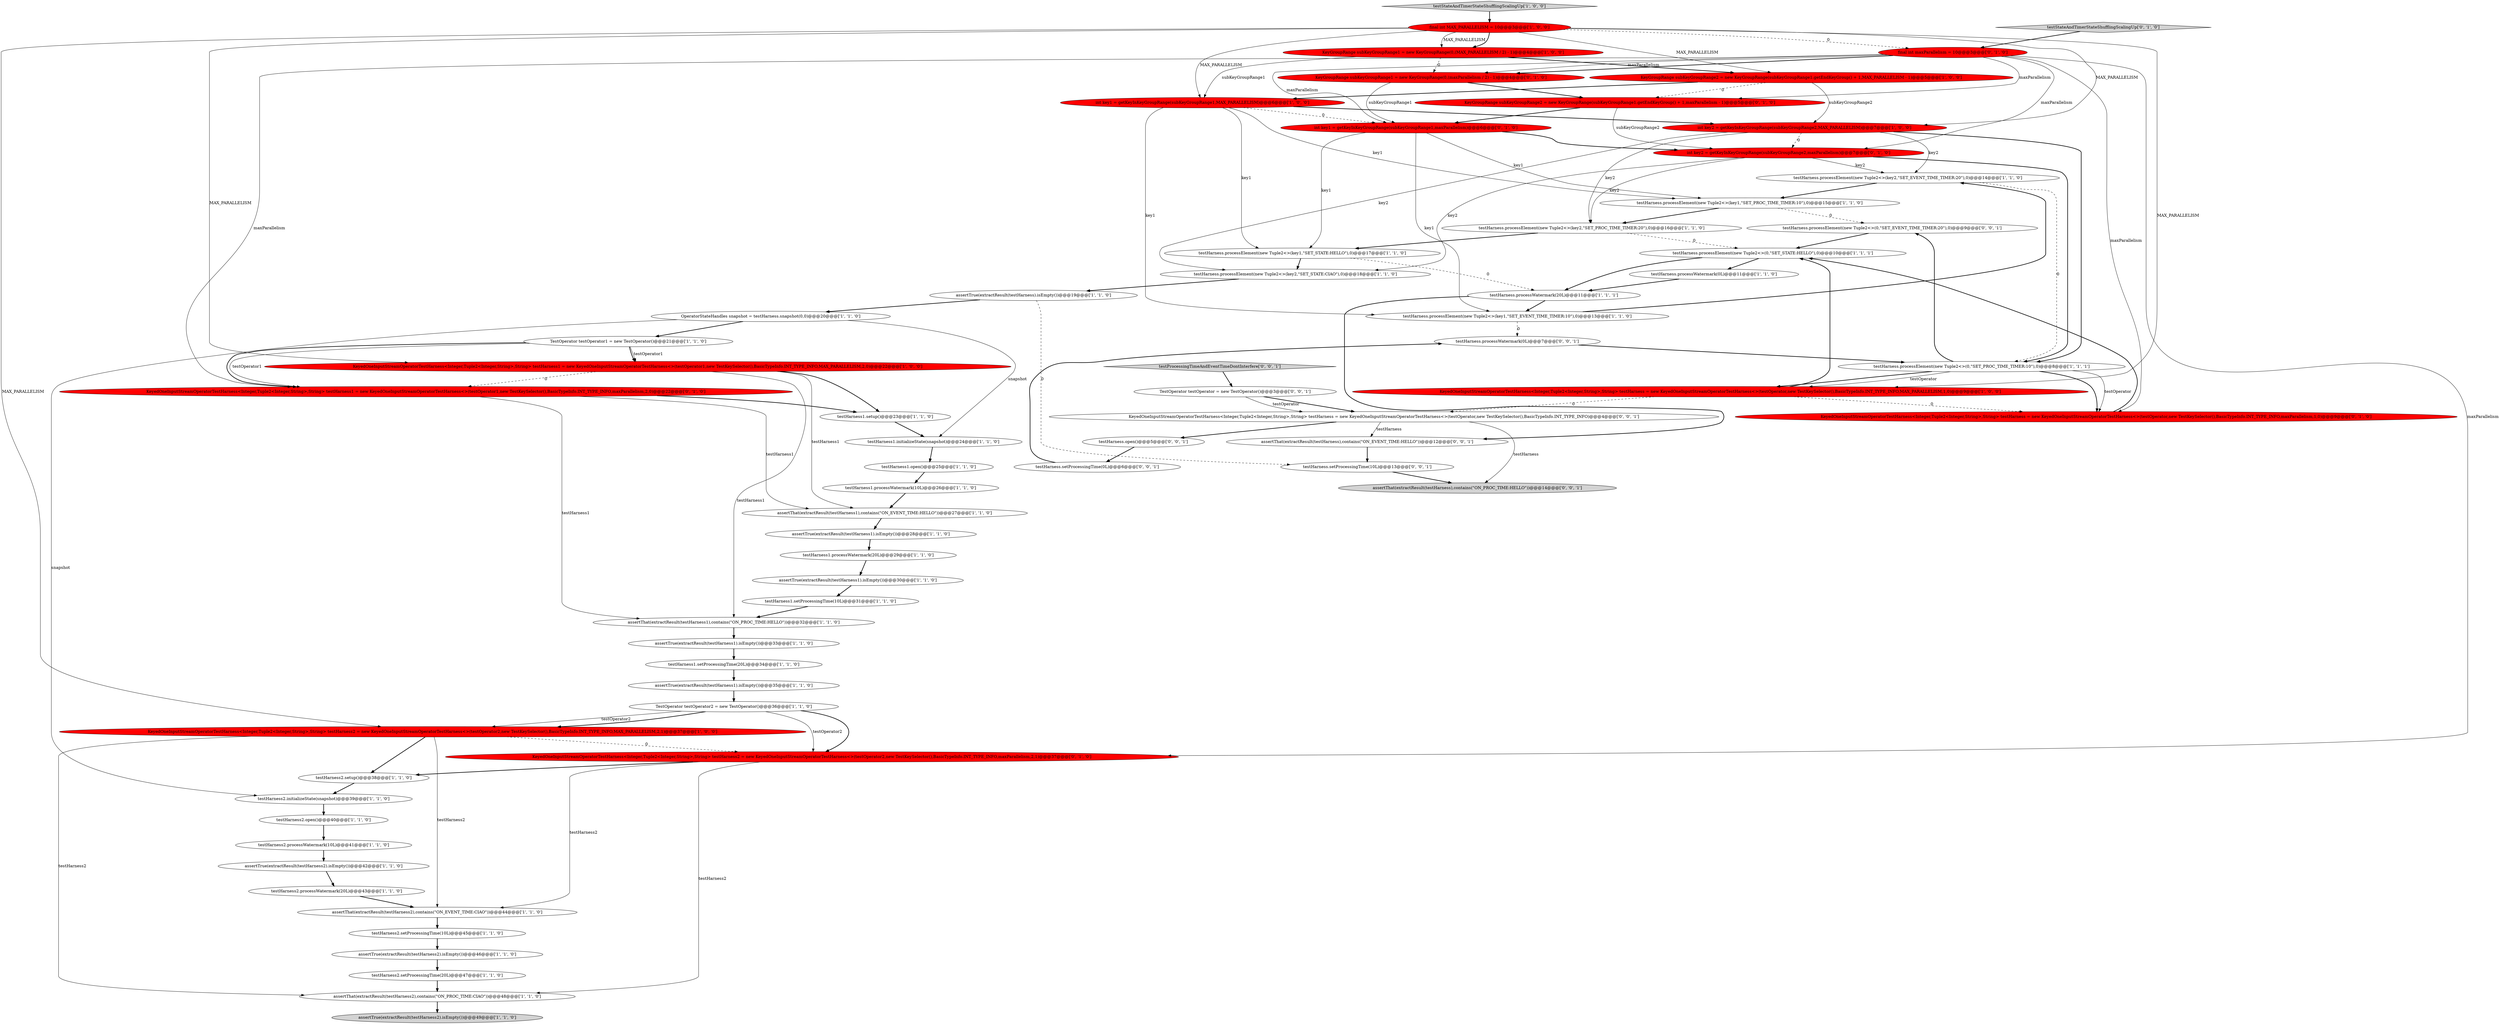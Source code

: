 digraph {
11 [style = filled, label = "assertTrue(extractResult(testHarness1).isEmpty())@@@35@@@['1', '1', '0']", fillcolor = white, shape = ellipse image = "AAA0AAABBB1BBB"];
57 [style = filled, label = "assertThat(extractResult(testHarness),contains(\"ON_PROC_TIME:HELLO\"))@@@14@@@['0', '0', '1']", fillcolor = lightgray, shape = ellipse image = "AAA0AAABBB3BBB"];
45 [style = filled, label = "assertTrue(extractResult(testHarness1).isEmpty())@@@33@@@['1', '1', '0']", fillcolor = white, shape = ellipse image = "AAA0AAABBB1BBB"];
17 [style = filled, label = "KeyGroupRange subKeyGroupRange2 = new KeyGroupRange(subKeyGroupRange1.getEndKeyGroup() + 1,MAX_PARALLELISM - 1)@@@5@@@['1', '0', '0']", fillcolor = red, shape = ellipse image = "AAA1AAABBB1BBB"];
6 [style = filled, label = "testHarness2.setProcessingTime(10L)@@@45@@@['1', '1', '0']", fillcolor = white, shape = ellipse image = "AAA0AAABBB1BBB"];
0 [style = filled, label = "TestOperator testOperator2 = new TestOperator()@@@36@@@['1', '1', '0']", fillcolor = white, shape = ellipse image = "AAA0AAABBB1BBB"];
9 [style = filled, label = "assertTrue(extractResult(testHarness).isEmpty())@@@19@@@['1', '1', '0']", fillcolor = white, shape = ellipse image = "AAA0AAABBB1BBB"];
44 [style = filled, label = "testHarness.processWatermark(20L)@@@11@@@['1', '1', '1']", fillcolor = white, shape = ellipse image = "AAA0AAABBB1BBB"];
25 [style = filled, label = "assertThat(extractResult(testHarness2),contains(\"ON_EVENT_TIME:CIAO\"))@@@44@@@['1', '1', '0']", fillcolor = white, shape = ellipse image = "AAA0AAABBB1BBB"];
7 [style = filled, label = "assertThat(extractResult(testHarness1),contains(\"ON_PROC_TIME:HELLO\"))@@@32@@@['1', '1', '0']", fillcolor = white, shape = ellipse image = "AAA0AAABBB1BBB"];
39 [style = filled, label = "testHarness.processElement(new Tuple2<>(key2,\"SET_STATE:CIAO\"),0)@@@18@@@['1', '1', '0']", fillcolor = white, shape = ellipse image = "AAA0AAABBB1BBB"];
47 [style = filled, label = "int key1 = getKeyInKeyGroupRange(subKeyGroupRange1,MAX_PARALLELISM)@@@6@@@['1', '0', '0']", fillcolor = red, shape = ellipse image = "AAA1AAABBB1BBB"];
2 [style = filled, label = "testHarness1.processWatermark(20L)@@@29@@@['1', '1', '0']", fillcolor = white, shape = ellipse image = "AAA0AAABBB1BBB"];
12 [style = filled, label = "testHarness2.open()@@@40@@@['1', '1', '0']", fillcolor = white, shape = ellipse image = "AAA0AAABBB1BBB"];
15 [style = filled, label = "KeyedOneInputStreamOperatorTestHarness<Integer,Tuple2<Integer,String>,String> testHarness = new KeyedOneInputStreamOperatorTestHarness<>(testOperator,new TestKeySelector(),BasicTypeInfo.INT_TYPE_INFO,MAX_PARALLELISM,1,0)@@@9@@@['1', '0', '0']", fillcolor = red, shape = ellipse image = "AAA1AAABBB1BBB"];
28 [style = filled, label = "assertThat(extractResult(testHarness1),contains(\"ON_EVENT_TIME:HELLO\"))@@@27@@@['1', '1', '0']", fillcolor = white, shape = ellipse image = "AAA0AAABBB1BBB"];
22 [style = filled, label = "int key2 = getKeyInKeyGroupRange(subKeyGroupRange2,MAX_PARALLELISM)@@@7@@@['1', '0', '0']", fillcolor = red, shape = ellipse image = "AAA1AAABBB1BBB"];
43 [style = filled, label = "testHarness2.initializeState(snapshot)@@@39@@@['1', '1', '0']", fillcolor = white, shape = ellipse image = "AAA0AAABBB1BBB"];
41 [style = filled, label = "testHarness.processWatermark(0L)@@@11@@@['1', '1', '0']", fillcolor = white, shape = ellipse image = "AAA0AAABBB1BBB"];
61 [style = filled, label = "testHarness.open()@@@5@@@['0', '0', '1']", fillcolor = white, shape = ellipse image = "AAA0AAABBB3BBB"];
1 [style = filled, label = "testHarness.processElement(new Tuple2<>(key1,\"SET_PROC_TIME_TIMER:10\"),0)@@@15@@@['1', '1', '0']", fillcolor = white, shape = ellipse image = "AAA0AAABBB1BBB"];
62 [style = filled, label = "testHarness.processWatermark(0L)@@@7@@@['0', '0', '1']", fillcolor = white, shape = ellipse image = "AAA0AAABBB3BBB"];
19 [style = filled, label = "testStateAndTimerStateShufflingScalingUp['1', '0', '0']", fillcolor = lightgray, shape = diamond image = "AAA0AAABBB1BBB"];
51 [style = filled, label = "int key2 = getKeyInKeyGroupRange(subKeyGroupRange2,maxParallelism)@@@7@@@['0', '1', '0']", fillcolor = red, shape = ellipse image = "AAA1AAABBB2BBB"];
31 [style = filled, label = "testHarness2.setup()@@@38@@@['1', '1', '0']", fillcolor = white, shape = ellipse image = "AAA0AAABBB1BBB"];
33 [style = filled, label = "KeyGroupRange subKeyGroupRange1 = new KeyGroupRange(0,(MAX_PARALLELISM / 2) - 1)@@@4@@@['1', '0', '0']", fillcolor = red, shape = ellipse image = "AAA1AAABBB1BBB"];
54 [style = filled, label = "KeyedOneInputStreamOperatorTestHarness<Integer,Tuple2<Integer,String>,String> testHarness = new KeyedOneInputStreamOperatorTestHarness<>(testOperator,new TestKeySelector(),BasicTypeInfo.INT_TYPE_INFO,maxParallelism,1,0)@@@9@@@['0', '1', '0']", fillcolor = red, shape = ellipse image = "AAA1AAABBB2BBB"];
66 [style = filled, label = "testHarness.setProcessingTime(0L)@@@6@@@['0', '0', '1']", fillcolor = white, shape = ellipse image = "AAA0AAABBB3BBB"];
65 [style = filled, label = "assertThat(extractResult(testHarness),contains(\"ON_EVENT_TIME:HELLO\"))@@@12@@@['0', '0', '1']", fillcolor = white, shape = ellipse image = "AAA0AAABBB3BBB"];
3 [style = filled, label = "final int MAX_PARALLELISM = 10@@@3@@@['1', '0', '0']", fillcolor = red, shape = ellipse image = "AAA1AAABBB1BBB"];
36 [style = filled, label = "testHarness2.setProcessingTime(20L)@@@47@@@['1', '1', '0']", fillcolor = white, shape = ellipse image = "AAA0AAABBB1BBB"];
48 [style = filled, label = "KeyGroupRange subKeyGroupRange1 = new KeyGroupRange(0,(maxParallelism / 2) - 1)@@@4@@@['0', '1', '0']", fillcolor = red, shape = ellipse image = "AAA1AAABBB2BBB"];
38 [style = filled, label = "testHarness.processElement(new Tuple2<>(key1,\"SET_STATE:HELLO\"),0)@@@17@@@['1', '1', '0']", fillcolor = white, shape = ellipse image = "AAA0AAABBB1BBB"];
49 [style = filled, label = "final int maxParallelism = 10@@@3@@@['0', '1', '0']", fillcolor = red, shape = ellipse image = "AAA1AAABBB2BBB"];
42 [style = filled, label = "testHarness1.setProcessingTime(10L)@@@31@@@['1', '1', '0']", fillcolor = white, shape = ellipse image = "AAA0AAABBB1BBB"];
59 [style = filled, label = "testHarness.processElement(new Tuple2<>(0,\"SET_EVENT_TIME_TIMER:20\"),0)@@@9@@@['0', '0', '1']", fillcolor = white, shape = ellipse image = "AAA0AAABBB3BBB"];
4 [style = filled, label = "testHarness2.processWatermark(20L)@@@43@@@['1', '1', '0']", fillcolor = white, shape = ellipse image = "AAA0AAABBB1BBB"];
63 [style = filled, label = "TestOperator testOperator = new TestOperator()@@@3@@@['0', '0', '1']", fillcolor = white, shape = ellipse image = "AAA0AAABBB3BBB"];
64 [style = filled, label = "testHarness.setProcessingTime(10L)@@@13@@@['0', '0', '1']", fillcolor = white, shape = ellipse image = "AAA0AAABBB3BBB"];
16 [style = filled, label = "assertTrue(extractResult(testHarness1).isEmpty())@@@28@@@['1', '1', '0']", fillcolor = white, shape = ellipse image = "AAA0AAABBB1BBB"];
58 [style = filled, label = "testProcessingTimeAndEventTimeDontInterfere['0', '0', '1']", fillcolor = lightgray, shape = diamond image = "AAA0AAABBB3BBB"];
21 [style = filled, label = "testHarness1.setProcessingTime(20L)@@@34@@@['1', '1', '0']", fillcolor = white, shape = ellipse image = "AAA0AAABBB1BBB"];
20 [style = filled, label = "OperatorStateHandles snapshot = testHarness.snapshot(0,0)@@@20@@@['1', '1', '0']", fillcolor = white, shape = ellipse image = "AAA0AAABBB1BBB"];
5 [style = filled, label = "testHarness.processElement(new Tuple2<>(0,\"SET_STATE:HELLO\"),0)@@@10@@@['1', '1', '1']", fillcolor = white, shape = ellipse image = "AAA0AAABBB1BBB"];
35 [style = filled, label = "testHarness1.processWatermark(10L)@@@26@@@['1', '1', '0']", fillcolor = white, shape = ellipse image = "AAA0AAABBB1BBB"];
40 [style = filled, label = "TestOperator testOperator1 = new TestOperator()@@@21@@@['1', '1', '0']", fillcolor = white, shape = ellipse image = "AAA0AAABBB1BBB"];
13 [style = filled, label = "testHarness1.initializeState(snapshot)@@@24@@@['1', '1', '0']", fillcolor = white, shape = ellipse image = "AAA0AAABBB1BBB"];
27 [style = filled, label = "assertTrue(extractResult(testHarness2).isEmpty())@@@42@@@['1', '1', '0']", fillcolor = white, shape = ellipse image = "AAA0AAABBB1BBB"];
10 [style = filled, label = "KeyedOneInputStreamOperatorTestHarness<Integer,Tuple2<Integer,String>,String> testHarness1 = new KeyedOneInputStreamOperatorTestHarness<>(testOperator1,new TestKeySelector(),BasicTypeInfo.INT_TYPE_INFO,MAX_PARALLELISM,2,0)@@@22@@@['1', '0', '0']", fillcolor = red, shape = ellipse image = "AAA1AAABBB1BBB"];
24 [style = filled, label = "testHarness1.open()@@@25@@@['1', '1', '0']", fillcolor = white, shape = ellipse image = "AAA0AAABBB1BBB"];
29 [style = filled, label = "assertTrue(extractResult(testHarness2).isEmpty())@@@46@@@['1', '1', '0']", fillcolor = white, shape = ellipse image = "AAA0AAABBB1BBB"];
30 [style = filled, label = "testHarness1.setup()@@@23@@@['1', '1', '0']", fillcolor = white, shape = ellipse image = "AAA0AAABBB1BBB"];
18 [style = filled, label = "testHarness.processElement(new Tuple2<>(key2,\"SET_EVENT_TIME_TIMER:20\"),0)@@@14@@@['1', '1', '0']", fillcolor = white, shape = ellipse image = "AAA0AAABBB1BBB"];
8 [style = filled, label = "assertTrue(extractResult(testHarness2).isEmpty())@@@49@@@['1', '1', '0']", fillcolor = lightgray, shape = ellipse image = "AAA0AAABBB1BBB"];
50 [style = filled, label = "KeyedOneInputStreamOperatorTestHarness<Integer,Tuple2<Integer,String>,String> testHarness2 = new KeyedOneInputStreamOperatorTestHarness<>(testOperator2,new TestKeySelector(),BasicTypeInfo.INT_TYPE_INFO,maxParallelism,2,1)@@@37@@@['0', '1', '0']", fillcolor = red, shape = ellipse image = "AAA1AAABBB2BBB"];
14 [style = filled, label = "testHarness.processElement(new Tuple2<>(key1,\"SET_EVENT_TIME_TIMER:10\"),0)@@@13@@@['1', '1', '0']", fillcolor = white, shape = ellipse image = "AAA0AAABBB1BBB"];
23 [style = filled, label = "testHarness.processElement(new Tuple2<>(0,\"SET_PROC_TIME_TIMER:10\"),0)@@@8@@@['1', '1', '1']", fillcolor = white, shape = ellipse image = "AAA0AAABBB1BBB"];
32 [style = filled, label = "assertThat(extractResult(testHarness2),contains(\"ON_PROC_TIME:CIAO\"))@@@48@@@['1', '1', '0']", fillcolor = white, shape = ellipse image = "AAA0AAABBB1BBB"];
55 [style = filled, label = "int key1 = getKeyInKeyGroupRange(subKeyGroupRange1,maxParallelism)@@@6@@@['0', '1', '0']", fillcolor = red, shape = ellipse image = "AAA1AAABBB2BBB"];
60 [style = filled, label = "KeyedOneInputStreamOperatorTestHarness<Integer,Tuple2<Integer,String>,String> testHarness = new KeyedOneInputStreamOperatorTestHarness<>(testOperator,new TestKeySelector(),BasicTypeInfo.INT_TYPE_INFO)@@@4@@@['0', '0', '1']", fillcolor = white, shape = ellipse image = "AAA0AAABBB3BBB"];
52 [style = filled, label = "testStateAndTimerStateShufflingScalingUp['0', '1', '0']", fillcolor = lightgray, shape = diamond image = "AAA0AAABBB2BBB"];
56 [style = filled, label = "KeyedOneInputStreamOperatorTestHarness<Integer,Tuple2<Integer,String>,String> testHarness1 = new KeyedOneInputStreamOperatorTestHarness<>(testOperator1,new TestKeySelector(),BasicTypeInfo.INT_TYPE_INFO,maxParallelism,2,0)@@@22@@@['0', '1', '0']", fillcolor = red, shape = ellipse image = "AAA1AAABBB2BBB"];
26 [style = filled, label = "assertTrue(extractResult(testHarness1).isEmpty())@@@30@@@['1', '1', '0']", fillcolor = white, shape = ellipse image = "AAA0AAABBB1BBB"];
37 [style = filled, label = "KeyedOneInputStreamOperatorTestHarness<Integer,Tuple2<Integer,String>,String> testHarness2 = new KeyedOneInputStreamOperatorTestHarness<>(testOperator2,new TestKeySelector(),BasicTypeInfo.INT_TYPE_INFO,MAX_PARALLELISM,2,1)@@@37@@@['1', '0', '0']", fillcolor = red, shape = ellipse image = "AAA1AAABBB1BBB"];
46 [style = filled, label = "testHarness2.processWatermark(10L)@@@41@@@['1', '1', '0']", fillcolor = white, shape = ellipse image = "AAA0AAABBB1BBB"];
53 [style = filled, label = "KeyGroupRange subKeyGroupRange2 = new KeyGroupRange(subKeyGroupRange1.getEndKeyGroup() + 1,maxParallelism - 1)@@@5@@@['0', '1', '0']", fillcolor = red, shape = ellipse image = "AAA1AAABBB2BBB"];
34 [style = filled, label = "testHarness.processElement(new Tuple2<>(key2,\"SET_PROC_TIME_TIMER:20\"),0)@@@16@@@['1', '1', '0']", fillcolor = white, shape = ellipse image = "AAA0AAABBB1BBB"];
3->33 [style = solid, label="MAX_PARALLELISM"];
2->26 [style = bold, label=""];
61->66 [style = bold, label=""];
30->13 [style = bold, label=""];
56->30 [style = bold, label=""];
4->25 [style = bold, label=""];
23->54 [style = solid, label="testOperator"];
10->7 [style = solid, label="testHarness1"];
39->9 [style = bold, label=""];
15->54 [style = dashed, label="0"];
49->54 [style = solid, label="maxParallelism"];
40->56 [style = solid, label="testOperator1"];
49->48 [style = bold, label=""];
55->51 [style = bold, label=""];
40->10 [style = solid, label="testOperator1"];
66->62 [style = bold, label=""];
15->60 [style = dashed, label="0"];
25->6 [style = bold, label=""];
38->39 [style = bold, label=""];
0->37 [style = solid, label="testOperator2"];
9->64 [style = dashed, label="0"];
6->29 [style = bold, label=""];
1->59 [style = dashed, label="0"];
47->22 [style = bold, label=""];
17->53 [style = dashed, label="0"];
37->25 [style = solid, label="testHarness2"];
37->31 [style = bold, label=""];
3->10 [style = solid, label="MAX_PARALLELISM"];
62->23 [style = bold, label=""];
33->47 [style = solid, label="subKeyGroupRange1"];
54->5 [style = bold, label=""];
19->3 [style = bold, label=""];
55->14 [style = solid, label="key1"];
55->1 [style = solid, label="key1"];
49->51 [style = solid, label="maxParallelism"];
29->36 [style = bold, label=""];
53->51 [style = solid, label="subKeyGroupRange2"];
3->22 [style = solid, label="MAX_PARALLELISM"];
26->42 [style = bold, label=""];
49->48 [style = solid, label="maxParallelism"];
60->57 [style = solid, label="testHarness"];
49->50 [style = solid, label="maxParallelism"];
23->15 [style = solid, label="testOperator"];
51->23 [style = bold, label=""];
3->33 [style = bold, label=""];
34->5 [style = dashed, label="0"];
22->23 [style = bold, label=""];
35->28 [style = bold, label=""];
3->17 [style = solid, label="MAX_PARALLELISM"];
58->63 [style = bold, label=""];
20->43 [style = solid, label="snapshot"];
3->15 [style = solid, label="MAX_PARALLELISM"];
18->1 [style = bold, label=""];
21->11 [style = bold, label=""];
43->12 [style = bold, label=""];
50->31 [style = bold, label=""];
37->50 [style = dashed, label="0"];
10->28 [style = solid, label="testHarness1"];
45->21 [style = bold, label=""];
14->18 [style = bold, label=""];
10->56 [style = dashed, label="0"];
42->7 [style = bold, label=""];
34->38 [style = bold, label=""];
51->39 [style = solid, label="key2"];
23->59 [style = bold, label=""];
37->32 [style = solid, label="testHarness2"];
64->57 [style = bold, label=""];
23->54 [style = bold, label=""];
56->7 [style = solid, label="testHarness1"];
33->48 [style = dashed, label="0"];
13->24 [style = bold, label=""];
3->47 [style = solid, label="MAX_PARALLELISM"];
40->56 [style = bold, label=""];
47->55 [style = dashed, label="0"];
60->65 [style = solid, label="testHarness"];
23->15 [style = bold, label=""];
51->34 [style = solid, label="key2"];
9->20 [style = bold, label=""];
44->14 [style = bold, label=""];
59->5 [style = bold, label=""];
48->55 [style = solid, label="subKeyGroupRange1"];
17->22 [style = solid, label="subKeyGroupRange2"];
49->56 [style = solid, label="maxParallelism"];
55->38 [style = solid, label="key1"];
1->34 [style = bold, label=""];
32->8 [style = bold, label=""];
22->18 [style = solid, label="key2"];
12->46 [style = bold, label=""];
63->60 [style = bold, label=""];
60->61 [style = bold, label=""];
5->44 [style = bold, label=""];
18->23 [style = dashed, label="0"];
31->43 [style = bold, label=""];
47->14 [style = solid, label="key1"];
56->28 [style = solid, label="testHarness1"];
10->30 [style = bold, label=""];
38->44 [style = dashed, label="0"];
47->38 [style = solid, label="key1"];
33->17 [style = bold, label=""];
49->53 [style = solid, label="maxParallelism"];
53->55 [style = bold, label=""];
40->10 [style = bold, label=""];
0->37 [style = bold, label=""];
49->55 [style = solid, label="maxParallelism"];
24->35 [style = bold, label=""];
52->49 [style = bold, label=""];
17->47 [style = bold, label=""];
65->64 [style = bold, label=""];
14->62 [style = dashed, label="0"];
22->39 [style = solid, label="key2"];
20->13 [style = solid, label="snapshot"];
36->32 [style = bold, label=""];
48->53 [style = bold, label=""];
16->2 [style = bold, label=""];
47->1 [style = solid, label="key1"];
28->16 [style = bold, label=""];
50->32 [style = solid, label="testHarness2"];
0->50 [style = bold, label=""];
15->5 [style = bold, label=""];
7->45 [style = bold, label=""];
0->50 [style = solid, label="testOperator2"];
27->4 [style = bold, label=""];
20->40 [style = bold, label=""];
11->0 [style = bold, label=""];
5->41 [style = bold, label=""];
3->37 [style = solid, label="MAX_PARALLELISM"];
22->34 [style = solid, label="key2"];
63->60 [style = solid, label="testOperator"];
50->25 [style = solid, label="testHarness2"];
3->49 [style = dashed, label="0"];
46->27 [style = bold, label=""];
44->65 [style = bold, label=""];
41->44 [style = bold, label=""];
51->18 [style = solid, label="key2"];
22->51 [style = dashed, label="0"];
}
